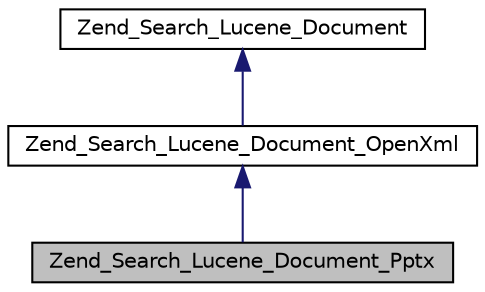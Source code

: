 digraph G
{
  edge [fontname="Helvetica",fontsize="10",labelfontname="Helvetica",labelfontsize="10"];
  node [fontname="Helvetica",fontsize="10",shape=record];
  Node1 [label="Zend_Search_Lucene_Document_Pptx",height=0.2,width=0.4,color="black", fillcolor="grey75", style="filled" fontcolor="black"];
  Node2 -> Node1 [dir="back",color="midnightblue",fontsize="10",style="solid",fontname="Helvetica"];
  Node2 [label="Zend_Search_Lucene_Document_OpenXml",height=0.2,width=0.4,color="black", fillcolor="white", style="filled",URL="$class_zend___search___lucene___document___open_xml.html"];
  Node3 -> Node2 [dir="back",color="midnightblue",fontsize="10",style="solid",fontname="Helvetica"];
  Node3 [label="Zend_Search_Lucene_Document",height=0.2,width=0.4,color="black", fillcolor="white", style="filled",URL="$class_zend___search___lucene___document.html"];
}
